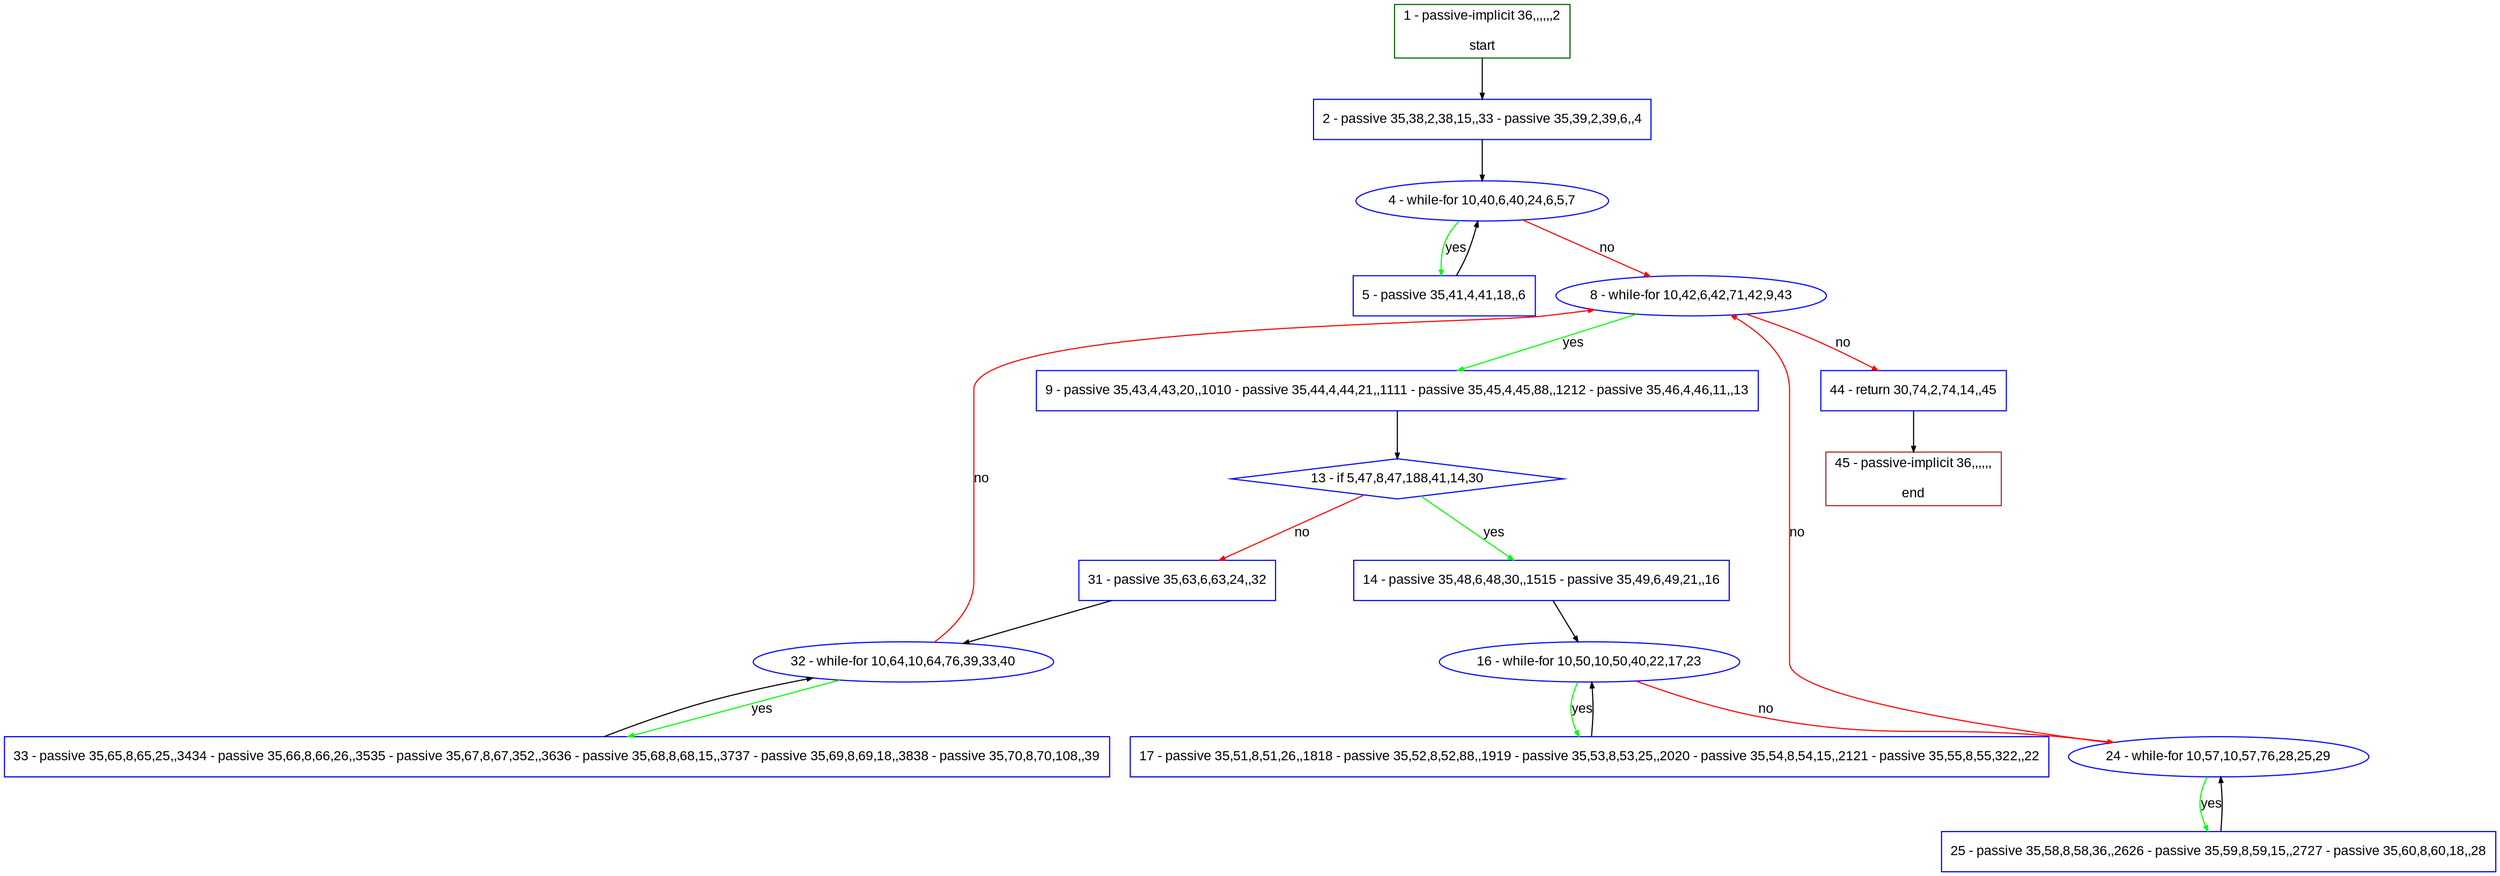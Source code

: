 digraph "" {
  graph [pack="true", label="", fontsize="12", packmode="clust", fontname="Arial", fillcolor="#FFFFCC", bgcolor="white", style="rounded,filled", compound="true"];
  node [node_initialized="no", label="", color="grey", fontsize="12", fillcolor="white", fontname="Arial", style="filled", shape="rectangle", compound="true", fixedsize="false"];
  edge [fontcolor="black", arrowhead="normal", arrowtail="none", arrowsize="0.5", ltail="", label="", color="black", fontsize="12", lhead="", fontname="Arial", dir="forward", compound="true"];
  __N1 [label="2 - passive 35,38,2,38,15,,33 - passive 35,39,2,39,6,,4", color="#0000ff", fillcolor="#ffffff", style="filled", shape="box"];
  __N2 [label="1 - passive-implicit 36,,,,,,2\n\nstart", color="#006400", fillcolor="#ffffff", style="filled", shape="box"];
  __N3 [label="4 - while-for 10,40,6,40,24,6,5,7", color="#0000ff", fillcolor="#ffffff", style="filled", shape="oval"];
  __N4 [label="5 - passive 35,41,4,41,18,,6", color="#0000ff", fillcolor="#ffffff", style="filled", shape="box"];
  __N5 [label="8 - while-for 10,42,6,42,71,42,9,43", color="#0000ff", fillcolor="#ffffff", style="filled", shape="oval"];
  __N6 [label="9 - passive 35,43,4,43,20,,1010 - passive 35,44,4,44,21,,1111 - passive 35,45,4,45,88,,1212 - passive 35,46,4,46,11,,13", color="#0000ff", fillcolor="#ffffff", style="filled", shape="box"];
  __N7 [label="44 - return 30,74,2,74,14,,45", color="#0000ff", fillcolor="#ffffff", style="filled", shape="box"];
  __N8 [label="13 - if 5,47,8,47,188,41,14,30", color="#0000ff", fillcolor="#ffffff", style="filled", shape="diamond"];
  __N9 [label="14 - passive 35,48,6,48,30,,1515 - passive 35,49,6,49,21,,16", color="#0000ff", fillcolor="#ffffff", style="filled", shape="box"];
  __N10 [label="31 - passive 35,63,6,63,24,,32", color="#0000ff", fillcolor="#ffffff", style="filled", shape="box"];
  __N11 [label="16 - while-for 10,50,10,50,40,22,17,23", color="#0000ff", fillcolor="#ffffff", style="filled", shape="oval"];
  __N12 [label="17 - passive 35,51,8,51,26,,1818 - passive 35,52,8,52,88,,1919 - passive 35,53,8,53,25,,2020 - passive 35,54,8,54,15,,2121 - passive 35,55,8,55,322,,22", color="#0000ff", fillcolor="#ffffff", style="filled", shape="box"];
  __N13 [label="24 - while-for 10,57,10,57,76,28,25,29", color="#0000ff", fillcolor="#ffffff", style="filled", shape="oval"];
  __N14 [label="25 - passive 35,58,8,58,36,,2626 - passive 35,59,8,59,15,,2727 - passive 35,60,8,60,18,,28", color="#0000ff", fillcolor="#ffffff", style="filled", shape="box"];
  __N15 [label="32 - while-for 10,64,10,64,76,39,33,40", color="#0000ff", fillcolor="#ffffff", style="filled", shape="oval"];
  __N16 [label="33 - passive 35,65,8,65,25,,3434 - passive 35,66,8,66,26,,3535 - passive 35,67,8,67,352,,3636 - passive 35,68,8,68,15,,3737 - passive 35,69,8,69,18,,3838 - passive 35,70,8,70,108,,39", color="#0000ff", fillcolor="#ffffff", style="filled", shape="box"];
  __N17 [label="45 - passive-implicit 36,,,,,,\n\nend", color="#a52a2a", fillcolor="#ffffff", style="filled", shape="box"];
  __N2 -> __N1 [arrowhead="normal", arrowtail="none", color="#000000", label="", dir="forward"];
  __N1 -> __N3 [arrowhead="normal", arrowtail="none", color="#000000", label="", dir="forward"];
  __N3 -> __N4 [arrowhead="normal", arrowtail="none", color="#00ff00", label="yes", dir="forward"];
  __N4 -> __N3 [arrowhead="normal", arrowtail="none", color="#000000", label="", dir="forward"];
  __N3 -> __N5 [arrowhead="normal", arrowtail="none", color="#ff0000", label="no", dir="forward"];
  __N5 -> __N6 [arrowhead="normal", arrowtail="none", color="#00ff00", label="yes", dir="forward"];
  __N5 -> __N7 [arrowhead="normal", arrowtail="none", color="#ff0000", label="no", dir="forward"];
  __N6 -> __N8 [arrowhead="normal", arrowtail="none", color="#000000", label="", dir="forward"];
  __N8 -> __N9 [arrowhead="normal", arrowtail="none", color="#00ff00", label="yes", dir="forward"];
  __N8 -> __N10 [arrowhead="normal", arrowtail="none", color="#ff0000", label="no", dir="forward"];
  __N9 -> __N11 [arrowhead="normal", arrowtail="none", color="#000000", label="", dir="forward"];
  __N11 -> __N12 [arrowhead="normal", arrowtail="none", color="#00ff00", label="yes", dir="forward"];
  __N12 -> __N11 [arrowhead="normal", arrowtail="none", color="#000000", label="", dir="forward"];
  __N11 -> __N13 [arrowhead="normal", arrowtail="none", color="#ff0000", label="no", dir="forward"];
  __N13 -> __N5 [arrowhead="normal", arrowtail="none", color="#ff0000", label="no", dir="forward"];
  __N13 -> __N14 [arrowhead="normal", arrowtail="none", color="#00ff00", label="yes", dir="forward"];
  __N14 -> __N13 [arrowhead="normal", arrowtail="none", color="#000000", label="", dir="forward"];
  __N10 -> __N15 [arrowhead="normal", arrowtail="none", color="#000000", label="", dir="forward"];
  __N15 -> __N5 [arrowhead="normal", arrowtail="none", color="#ff0000", label="no", dir="forward"];
  __N15 -> __N16 [arrowhead="normal", arrowtail="none", color="#00ff00", label="yes", dir="forward"];
  __N16 -> __N15 [arrowhead="normal", arrowtail="none", color="#000000", label="", dir="forward"];
  __N7 -> __N17 [arrowhead="normal", arrowtail="none", color="#000000", label="", dir="forward"];
}
